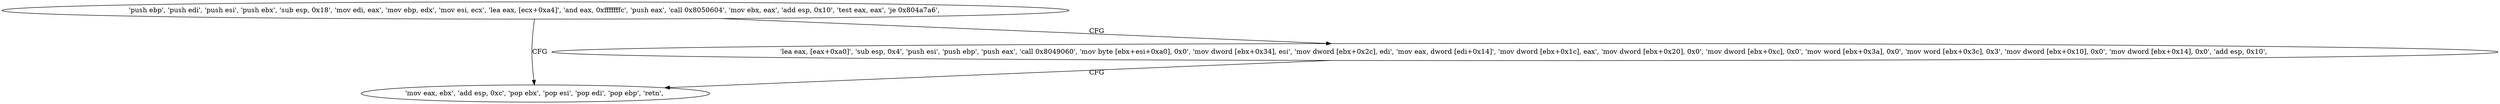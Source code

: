 digraph "func" {
"134522673" [label = "'push ebp', 'push edi', 'push esi', 'push ebx', 'sub esp, 0x18', 'mov edi, eax', 'mov ebp, edx', 'mov esi, ecx', 'lea eax, [ecx+0xa4]', 'and eax, 0xfffffffc', 'push eax', 'call 0x8050604', 'mov ebx, eax', 'add esp, 0x10', 'test eax, eax', 'je 0x804a7a6', " ]
"134522790" [label = "'mov eax, ebx', 'add esp, 0xc', 'pop ebx', 'pop esi', 'pop edi', 'pop ebp', 'retn', " ]
"134522710" [label = "'lea eax, [eax+0xa0]', 'sub esp, 0x4', 'push esi', 'push ebp', 'push eax', 'call 0x8049060', 'mov byte [ebx+esi+0xa0], 0x0', 'mov dword [ebx+0x34], esi', 'mov dword [ebx+0x2c], edi', 'mov eax, dword [edi+0x14]', 'mov dword [ebx+0x1c], eax', 'mov dword [ebx+0x20], 0x0', 'mov dword [ebx+0xc], 0x0', 'mov word [ebx+0x3a], 0x0', 'mov word [ebx+0x3c], 0x3', 'mov dword [ebx+0x10], 0x0', 'mov dword [ebx+0x14], 0x0', 'add esp, 0x10', " ]
"134522673" -> "134522790" [ label = "CFG" ]
"134522673" -> "134522710" [ label = "CFG" ]
"134522710" -> "134522790" [ label = "CFG" ]
}
